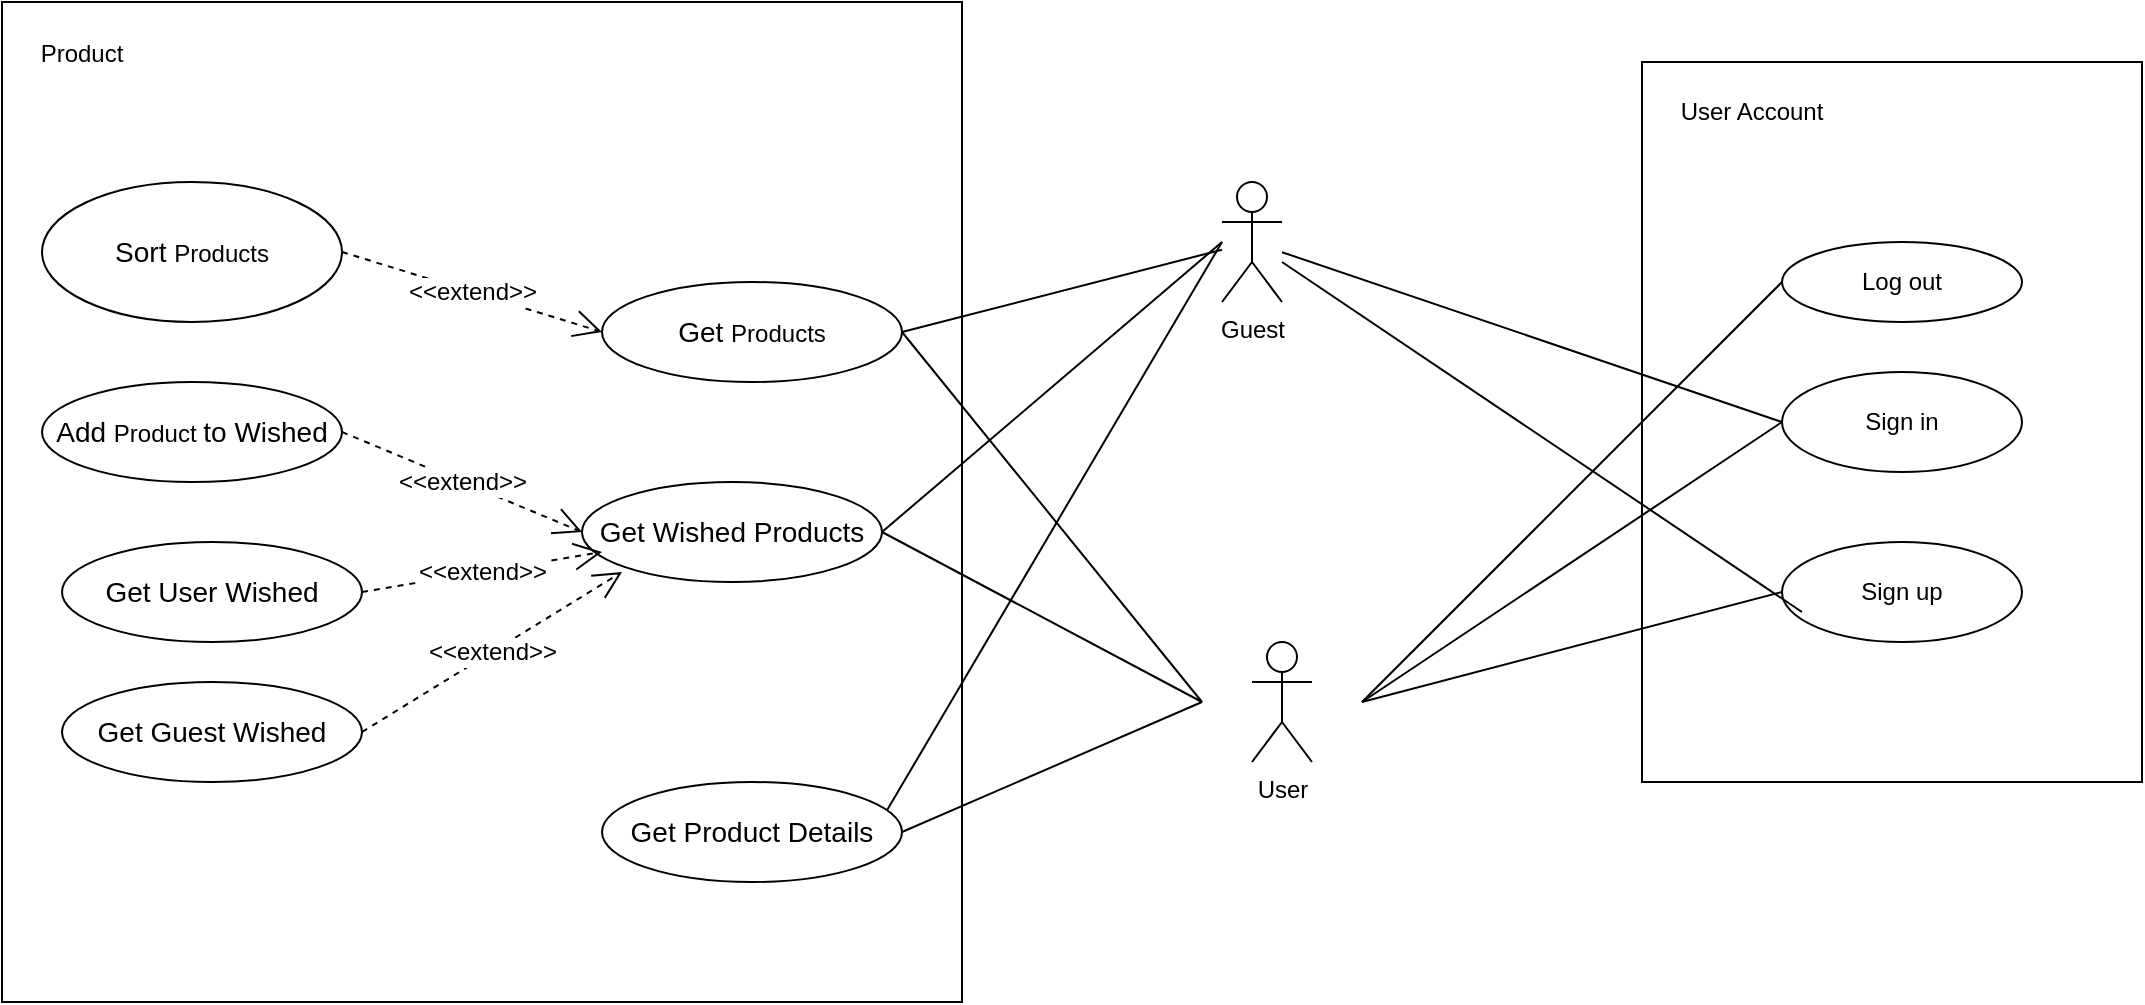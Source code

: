 <mxfile version="24.8.3">
  <diagram name="Page-1" id="ym9xCJt2W32C5rDBdn_t">
    <mxGraphModel dx="1434" dy="738" grid="1" gridSize="10" guides="1" tooltips="1" connect="1" arrows="1" fold="1" page="1" pageScale="1" pageWidth="1600" pageHeight="1600" math="0" shadow="0">
      <root>
        <mxCell id="0" />
        <mxCell id="1" parent="0" />
        <mxCell id="DtF0Jnr45TOtMwILKZpX-1" value="User" style="shape=umlActor;verticalLabelPosition=bottom;verticalAlign=top;html=1;outlineConnect=0;" parent="1" vertex="1">
          <mxGeometry x="785" y="660" width="30" height="60" as="geometry" />
        </mxCell>
        <mxCell id="DtF0Jnr45TOtMwILKZpX-11" value="" style="rounded=0;whiteSpace=wrap;html=1;" parent="1" vertex="1">
          <mxGeometry x="160" y="340" width="480" height="500" as="geometry" />
        </mxCell>
        <mxCell id="DtF0Jnr45TOtMwILKZpX-12" value="&lt;span style=&quot;font-size: 12px;&quot;&gt;Product&lt;/span&gt;" style="text;html=1;align=center;verticalAlign=middle;whiteSpace=wrap;rounded=0;fontSize=14;" parent="1" vertex="1">
          <mxGeometry x="170" y="350" width="60" height="30" as="geometry" />
        </mxCell>
        <mxCell id="DtF0Jnr45TOtMwILKZpX-13" value="Get Wished Products" style="ellipse;whiteSpace=wrap;html=1;fontSize=14;" parent="1" vertex="1">
          <mxGeometry x="450" y="580" width="150" height="50" as="geometry" />
        </mxCell>
        <mxCell id="DtF0Jnr45TOtMwILKZpX-19" value="Add &lt;span style=&quot;font-size: 12px;&quot;&gt;Product&amp;nbsp;&lt;/span&gt;to Wished" style="ellipse;whiteSpace=wrap;html=1;fontSize=14;" parent="1" vertex="1">
          <mxGeometry x="180" y="530" width="150" height="50" as="geometry" />
        </mxCell>
        <mxCell id="DtF0Jnr45TOtMwILKZpX-23" value="&amp;lt;&amp;lt;extend&amp;gt;&amp;gt;" style="endArrow=open;endSize=12;dashed=1;html=1;rounded=0;exitX=1;exitY=0.5;exitDx=0;exitDy=0;entryX=0;entryY=0.5;entryDx=0;entryDy=0;fontSize=12;" parent="1" source="DtF0Jnr45TOtMwILKZpX-19" target="DtF0Jnr45TOtMwILKZpX-13" edge="1">
          <mxGeometry width="160" relative="1" as="geometry">
            <mxPoint x="370" y="560" as="sourcePoint" />
            <mxPoint x="450" y="490" as="targetPoint" />
          </mxGeometry>
        </mxCell>
        <mxCell id="DtF0Jnr45TOtMwILKZpX-33" value="Get&amp;nbsp;&lt;span style=&quot;font-size: 12px;&quot;&gt;Products&lt;/span&gt;" style="ellipse;whiteSpace=wrap;html=1;fontSize=14;" parent="1" vertex="1">
          <mxGeometry x="460" y="480" width="150" height="50" as="geometry" />
        </mxCell>
        <mxCell id="DtF0Jnr45TOtMwILKZpX-35" value="Sort&amp;nbsp;&lt;span style=&quot;font-size: 12px;&quot;&gt;Products&lt;/span&gt;" style="ellipse;whiteSpace=wrap;html=1;fontSize=14;" parent="1" vertex="1">
          <mxGeometry x="180" y="430" width="150" height="70" as="geometry" />
        </mxCell>
        <mxCell id="DtF0Jnr45TOtMwILKZpX-36" value="&amp;lt;&amp;lt;extend&amp;gt;&amp;gt;" style="endArrow=open;endSize=12;dashed=1;html=1;rounded=0;exitX=1;exitY=0.5;exitDx=0;exitDy=0;entryX=0;entryY=0.5;entryDx=0;entryDy=0;fontSize=12;" parent="1" source="DtF0Jnr45TOtMwILKZpX-35" target="DtF0Jnr45TOtMwILKZpX-33" edge="1">
          <mxGeometry width="160" relative="1" as="geometry">
            <mxPoint x="410" y="560" as="sourcePoint" />
            <mxPoint x="570" y="560" as="targetPoint" />
          </mxGeometry>
        </mxCell>
        <mxCell id="DtF0Jnr45TOtMwILKZpX-44" value="" style="endArrow=none;html=1;rounded=0;exitX=1;exitY=0.5;exitDx=0;exitDy=0;" parent="1" edge="1">
          <mxGeometry width="50" height="50" relative="1" as="geometry">
            <mxPoint x="610" y="755" as="sourcePoint" />
            <mxPoint x="760" y="690" as="targetPoint" />
          </mxGeometry>
        </mxCell>
        <mxCell id="DtF0Jnr45TOtMwILKZpX-45" value="" style="endArrow=none;html=1;rounded=0;exitX=1;exitY=0.5;exitDx=0;exitDy=0;" parent="1" source="DtF0Jnr45TOtMwILKZpX-13" edge="1">
          <mxGeometry width="50" height="50" relative="1" as="geometry">
            <mxPoint x="620" y="765" as="sourcePoint" />
            <mxPoint x="760" y="690" as="targetPoint" />
          </mxGeometry>
        </mxCell>
        <mxCell id="DtF0Jnr45TOtMwILKZpX-46" value="" style="endArrow=none;html=1;rounded=0;exitX=1;exitY=0.5;exitDx=0;exitDy=0;" parent="1" source="DtF0Jnr45TOtMwILKZpX-33" edge="1">
          <mxGeometry width="50" height="50" relative="1" as="geometry">
            <mxPoint x="610" y="615" as="sourcePoint" />
            <mxPoint x="760" y="690" as="targetPoint" />
          </mxGeometry>
        </mxCell>
        <mxCell id="DtF0Jnr45TOtMwILKZpX-50" value="" style="rounded=0;whiteSpace=wrap;html=1;" parent="1" vertex="1">
          <mxGeometry x="980" y="370" width="250" height="360" as="geometry" />
        </mxCell>
        <mxCell id="DtF0Jnr45TOtMwILKZpX-51" value="Sign up" style="ellipse;whiteSpace=wrap;html=1;" parent="1" vertex="1">
          <mxGeometry x="1050" y="610" width="120" height="50" as="geometry" />
        </mxCell>
        <mxCell id="DtF0Jnr45TOtMwILKZpX-58" value="Sign in" style="ellipse;whiteSpace=wrap;html=1;" parent="1" vertex="1">
          <mxGeometry x="1050" y="525" width="120" height="50" as="geometry" />
        </mxCell>
        <mxCell id="DtF0Jnr45TOtMwILKZpX-63" value="Log out" style="ellipse;whiteSpace=wrap;html=1;" parent="1" vertex="1">
          <mxGeometry x="1050" y="460" width="120" height="40" as="geometry" />
        </mxCell>
        <mxCell id="DtF0Jnr45TOtMwILKZpX-66" value="" style="endArrow=none;html=1;rounded=0;exitX=0;exitY=0.5;exitDx=0;exitDy=0;" parent="1" source="DtF0Jnr45TOtMwILKZpX-63" edge="1">
          <mxGeometry width="50" height="50" relative="1" as="geometry">
            <mxPoint x="860" y="600" as="sourcePoint" />
            <mxPoint x="840" y="690" as="targetPoint" />
          </mxGeometry>
        </mxCell>
        <mxCell id="DtF0Jnr45TOtMwILKZpX-67" value="" style="endArrow=none;html=1;rounded=0;entryX=0;entryY=0.5;entryDx=0;entryDy=0;" parent="1" target="DtF0Jnr45TOtMwILKZpX-58" edge="1">
          <mxGeometry width="50" height="50" relative="1" as="geometry">
            <mxPoint x="840" y="690" as="sourcePoint" />
            <mxPoint x="880" y="570" as="targetPoint" />
          </mxGeometry>
        </mxCell>
        <mxCell id="DtF0Jnr45TOtMwILKZpX-68" value="" style="endArrow=none;html=1;rounded=0;entryX=0;entryY=0.5;entryDx=0;entryDy=0;" parent="1" target="DtF0Jnr45TOtMwILKZpX-51" edge="1">
          <mxGeometry width="50" height="50" relative="1" as="geometry">
            <mxPoint x="840" y="690" as="sourcePoint" />
            <mxPoint x="880" y="590" as="targetPoint" />
          </mxGeometry>
        </mxCell>
        <mxCell id="DtF0Jnr45TOtMwILKZpX-71" value="User Account" style="text;html=1;align=center;verticalAlign=middle;whiteSpace=wrap;rounded=0;" parent="1" vertex="1">
          <mxGeometry x="990" y="380" width="90" height="30" as="geometry" />
        </mxCell>
        <mxCell id="ru8vkm7h_CVbbp3FppMV-2" value="Get Product Details" style="ellipse;whiteSpace=wrap;html=1;fontSize=14;" vertex="1" parent="1">
          <mxGeometry x="460" y="730" width="150" height="50" as="geometry" />
        </mxCell>
        <mxCell id="ru8vkm7h_CVbbp3FppMV-3" value="Guest" style="shape=umlActor;verticalLabelPosition=bottom;verticalAlign=top;html=1;outlineConnect=0;" vertex="1" parent="1">
          <mxGeometry x="770" y="430" width="30" height="60" as="geometry" />
        </mxCell>
        <mxCell id="ru8vkm7h_CVbbp3FppMV-5" value="" style="endArrow=none;html=1;rounded=0;entryX=0;entryY=0.5;entryDx=0;entryDy=0;" edge="1" parent="1">
          <mxGeometry width="50" height="50" relative="1" as="geometry">
            <mxPoint x="800" y="470" as="sourcePoint" />
            <mxPoint x="1060" y="645" as="targetPoint" />
          </mxGeometry>
        </mxCell>
        <mxCell id="ru8vkm7h_CVbbp3FppMV-6" value="" style="endArrow=none;html=1;rounded=0;" edge="1" parent="1" source="ru8vkm7h_CVbbp3FppMV-3">
          <mxGeometry width="50" height="50" relative="1" as="geometry">
            <mxPoint x="820" y="830" as="sourcePoint" />
            <mxPoint x="1050" y="550" as="targetPoint" />
          </mxGeometry>
        </mxCell>
        <mxCell id="ru8vkm7h_CVbbp3FppMV-7" value="Get User Wished" style="ellipse;whiteSpace=wrap;html=1;fontSize=14;" vertex="1" parent="1">
          <mxGeometry x="190" y="610" width="150" height="50" as="geometry" />
        </mxCell>
        <mxCell id="ru8vkm7h_CVbbp3FppMV-8" value="Get Guest Wished" style="ellipse;whiteSpace=wrap;html=1;fontSize=14;" vertex="1" parent="1">
          <mxGeometry x="190" y="680" width="150" height="50" as="geometry" />
        </mxCell>
        <mxCell id="ru8vkm7h_CVbbp3FppMV-9" value="&amp;lt;&amp;lt;extend&amp;gt;&amp;gt;" style="endArrow=open;endSize=12;dashed=1;html=1;rounded=0;exitX=1;exitY=0.5;exitDx=0;exitDy=0;entryX=0;entryY=0.5;entryDx=0;entryDy=0;fontSize=12;" edge="1" parent="1" source="ru8vkm7h_CVbbp3FppMV-7">
          <mxGeometry width="160" relative="1" as="geometry">
            <mxPoint x="340" y="565" as="sourcePoint" />
            <mxPoint x="460" y="615" as="targetPoint" />
          </mxGeometry>
        </mxCell>
        <mxCell id="ru8vkm7h_CVbbp3FppMV-10" value="&amp;lt;&amp;lt;extend&amp;gt;&amp;gt;" style="endArrow=open;endSize=12;dashed=1;html=1;rounded=0;exitX=1;exitY=0.5;exitDx=0;exitDy=0;entryX=0;entryY=0.5;entryDx=0;entryDy=0;fontSize=12;" edge="1" parent="1" source="ru8vkm7h_CVbbp3FppMV-8">
          <mxGeometry width="160" relative="1" as="geometry">
            <mxPoint x="350" y="575" as="sourcePoint" />
            <mxPoint x="470" y="625" as="targetPoint" />
          </mxGeometry>
        </mxCell>
        <mxCell id="ru8vkm7h_CVbbp3FppMV-11" value="" style="endArrow=none;html=1;rounded=0;exitX=1;exitY=0.5;exitDx=0;exitDy=0;" edge="1" parent="1" source="DtF0Jnr45TOtMwILKZpX-33" target="ru8vkm7h_CVbbp3FppMV-3">
          <mxGeometry width="50" height="50" relative="1" as="geometry">
            <mxPoint x="620" y="515" as="sourcePoint" />
            <mxPoint x="770" y="700" as="targetPoint" />
          </mxGeometry>
        </mxCell>
        <mxCell id="ru8vkm7h_CVbbp3FppMV-12" value="" style="endArrow=none;html=1;rounded=0;exitX=1;exitY=0.5;exitDx=0;exitDy=0;" edge="1" parent="1" source="DtF0Jnr45TOtMwILKZpX-13">
          <mxGeometry width="50" height="50" relative="1" as="geometry">
            <mxPoint x="610" y="615" as="sourcePoint" />
            <mxPoint x="770" y="460" as="targetPoint" />
          </mxGeometry>
        </mxCell>
        <mxCell id="ru8vkm7h_CVbbp3FppMV-13" value="" style="endArrow=none;html=1;rounded=0;exitX=0.95;exitY=0.283;exitDx=0;exitDy=0;exitPerimeter=0;" edge="1" parent="1" source="ru8vkm7h_CVbbp3FppMV-2">
          <mxGeometry width="50" height="50" relative="1" as="geometry">
            <mxPoint x="620" y="625" as="sourcePoint" />
            <mxPoint x="770" y="460" as="targetPoint" />
          </mxGeometry>
        </mxCell>
      </root>
    </mxGraphModel>
  </diagram>
</mxfile>
